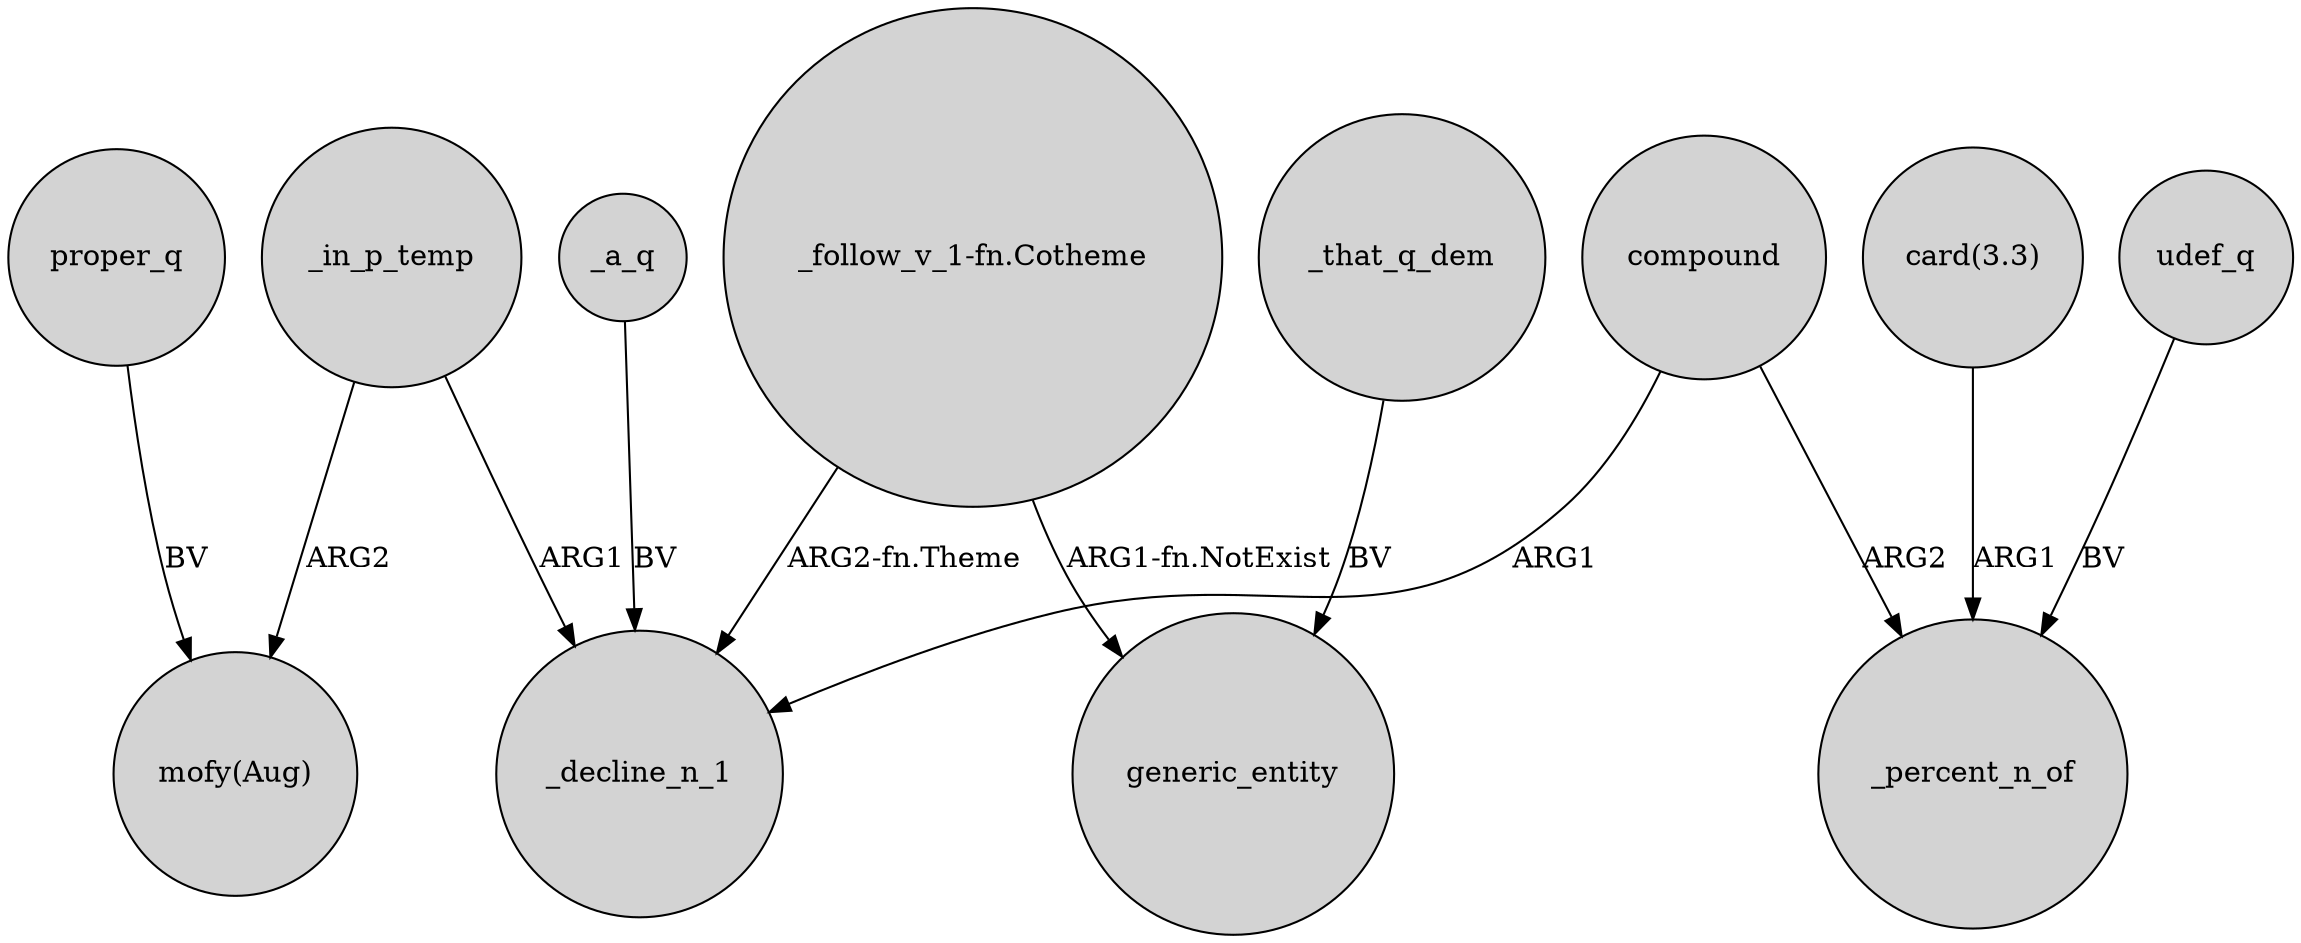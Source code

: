 digraph {
	node [shape=circle style=filled]
	"_follow_v_1-fn.Cotheme" -> _decline_n_1 [label="ARG2-fn.Theme"]
	_in_p_temp -> "mofy(Aug)" [label=ARG2]
	compound -> _decline_n_1 [label=ARG1]
	"_follow_v_1-fn.Cotheme" -> generic_entity [label="ARG1-fn.NotExist"]
	udef_q -> _percent_n_of [label=BV]
	proper_q -> "mofy(Aug)" [label=BV]
	_that_q_dem -> generic_entity [label=BV]
	compound -> _percent_n_of [label=ARG2]
	_in_p_temp -> _decline_n_1 [label=ARG1]
	"card(3.3)" -> _percent_n_of [label=ARG1]
	_a_q -> _decline_n_1 [label=BV]
}
